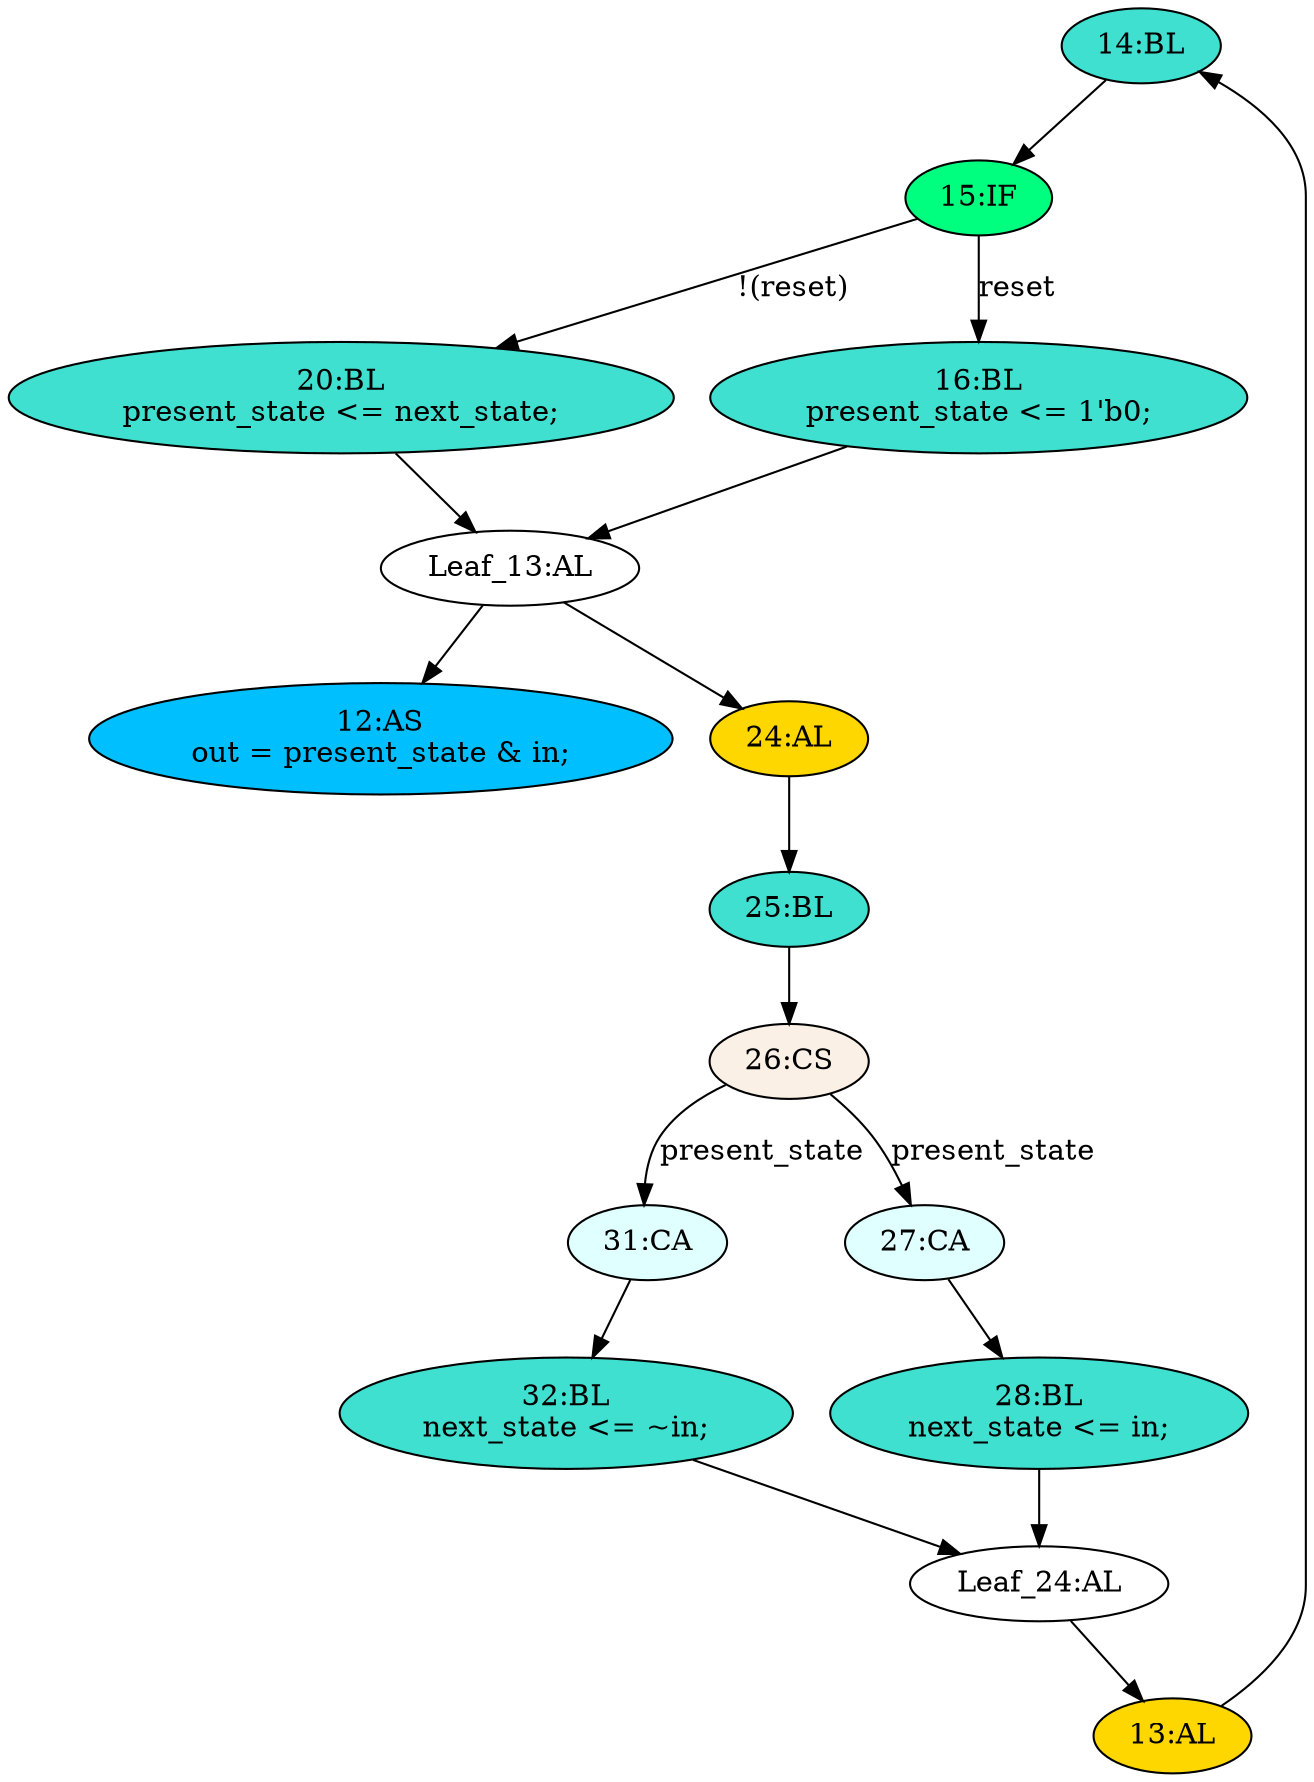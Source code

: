 strict digraph "compose( ,  )" {
	node [label="\N"];
	"14:BL"	[ast="<pyverilog.vparser.ast.Block object at 0x7f8b337a4610>",
		fillcolor=turquoise,
		label="14:BL",
		statements="[]",
		style=filled,
		typ=Block];
	"15:IF"	[ast="<pyverilog.vparser.ast.IfStatement object at 0x7f8b337b2150>",
		fillcolor=springgreen,
		label="15:IF",
		statements="[]",
		style=filled,
		typ=IfStatement];
	"14:BL" -> "15:IF"	[cond="[]",
		lineno=None];
	"20:BL"	[ast="<pyverilog.vparser.ast.Block object at 0x7f8b337b2250>",
		fillcolor=turquoise,
		label="20:BL
present_state <= next_state;",
		statements="[<pyverilog.vparser.ast.NonblockingSubstitution object at 0x7f8b337b2050>]",
		style=filled,
		typ=Block];
	"Leaf_13:AL"	[def_var="['present_state']",
		label="Leaf_13:AL"];
	"20:BL" -> "Leaf_13:AL"	[cond="[]",
		lineno=None];
	"12:AS"	[ast="<pyverilog.vparser.ast.Assign object at 0x7f8b33756bd0>",
		def_var="['out']",
		fillcolor=deepskyblue,
		label="12:AS
out = present_state & in;",
		statements="[]",
		style=filled,
		typ=Assign,
		use_var="['present_state', 'in']"];
	"31:CA"	[ast="<pyverilog.vparser.ast.Case object at 0x7f8b33a6a1d0>",
		fillcolor=lightcyan,
		label="31:CA",
		statements="[]",
		style=filled,
		typ=Case];
	"32:BL"	[ast="<pyverilog.vparser.ast.Block object at 0x7f8b33a6a310>",
		fillcolor=turquoise,
		label="32:BL
next_state <= ~in;",
		statements="[<pyverilog.vparser.ast.NonblockingSubstitution object at 0x7f8b33a6ad90>]",
		style=filled,
		typ=Block];
	"31:CA" -> "32:BL"	[cond="[]",
		lineno=None];
	"Leaf_24:AL"	[def_var="['next_state']",
		label="Leaf_24:AL"];
	"32:BL" -> "Leaf_24:AL"	[cond="[]",
		lineno=None];
	"Leaf_13:AL" -> "12:AS";
	"24:AL"	[ast="<pyverilog.vparser.ast.Always object at 0x7f8b337a7ad0>",
		clk_sens=False,
		fillcolor=gold,
		label="24:AL",
		sens="['in', 'present_state']",
		statements="[]",
		style=filled,
		typ=Always,
		use_var="['present_state', 'in']"];
	"Leaf_13:AL" -> "24:AL";
	"27:CA"	[ast="<pyverilog.vparser.ast.Case object at 0x7f8b337a7090>",
		fillcolor=lightcyan,
		label="27:CA",
		statements="[]",
		style=filled,
		typ=Case];
	"28:BL"	[ast="<pyverilog.vparser.ast.Block object at 0x7f8b33bc1610>",
		fillcolor=turquoise,
		label="28:BL
next_state <= in;",
		statements="[<pyverilog.vparser.ast.NonblockingSubstitution object at 0x7f8b36e64190>]",
		style=filled,
		typ=Block];
	"27:CA" -> "28:BL"	[cond="[]",
		lineno=None];
	"13:AL"	[ast="<pyverilog.vparser.ast.Always object at 0x7f8b337a4e10>",
		clk_sens=True,
		fillcolor=gold,
		label="13:AL",
		sens="['clk']",
		statements="[]",
		style=filled,
		typ=Always,
		use_var="['reset', 'next_state']"];
	"Leaf_24:AL" -> "13:AL";
	"13:AL" -> "14:BL"	[cond="[]",
		lineno=None];
	"15:IF" -> "20:BL"	[cond="['reset']",
		label="!(reset)",
		lineno=15];
	"16:BL"	[ast="<pyverilog.vparser.ast.Block object at 0x7f8b3374ee90>",
		fillcolor=turquoise,
		label="16:BL
present_state <= 1'b0;",
		statements="[<pyverilog.vparser.ast.NonblockingSubstitution object at 0x7f8b3374ebd0>]",
		style=filled,
		typ=Block];
	"15:IF" -> "16:BL"	[cond="['reset']",
		label=reset,
		lineno=15];
	"26:CS"	[ast="<pyverilog.vparser.ast.CaseStatement object at 0x7f8b37905d10>",
		fillcolor=linen,
		label="26:CS",
		statements="[]",
		style=filled,
		typ=CaseStatement];
	"26:CS" -> "31:CA"	[cond="['present_state']",
		label=present_state,
		lineno=26];
	"26:CS" -> "27:CA"	[cond="['present_state']",
		label=present_state,
		lineno=26];
	"25:BL"	[ast="<pyverilog.vparser.ast.Block object at 0x7f8b337a7150>",
		fillcolor=turquoise,
		label="25:BL",
		statements="[]",
		style=filled,
		typ=Block];
	"24:AL" -> "25:BL"	[cond="[]",
		lineno=None];
	"25:BL" -> "26:CS"	[cond="[]",
		lineno=None];
	"16:BL" -> "Leaf_13:AL"	[cond="[]",
		lineno=None];
	"28:BL" -> "Leaf_24:AL"	[cond="[]",
		lineno=None];
}
